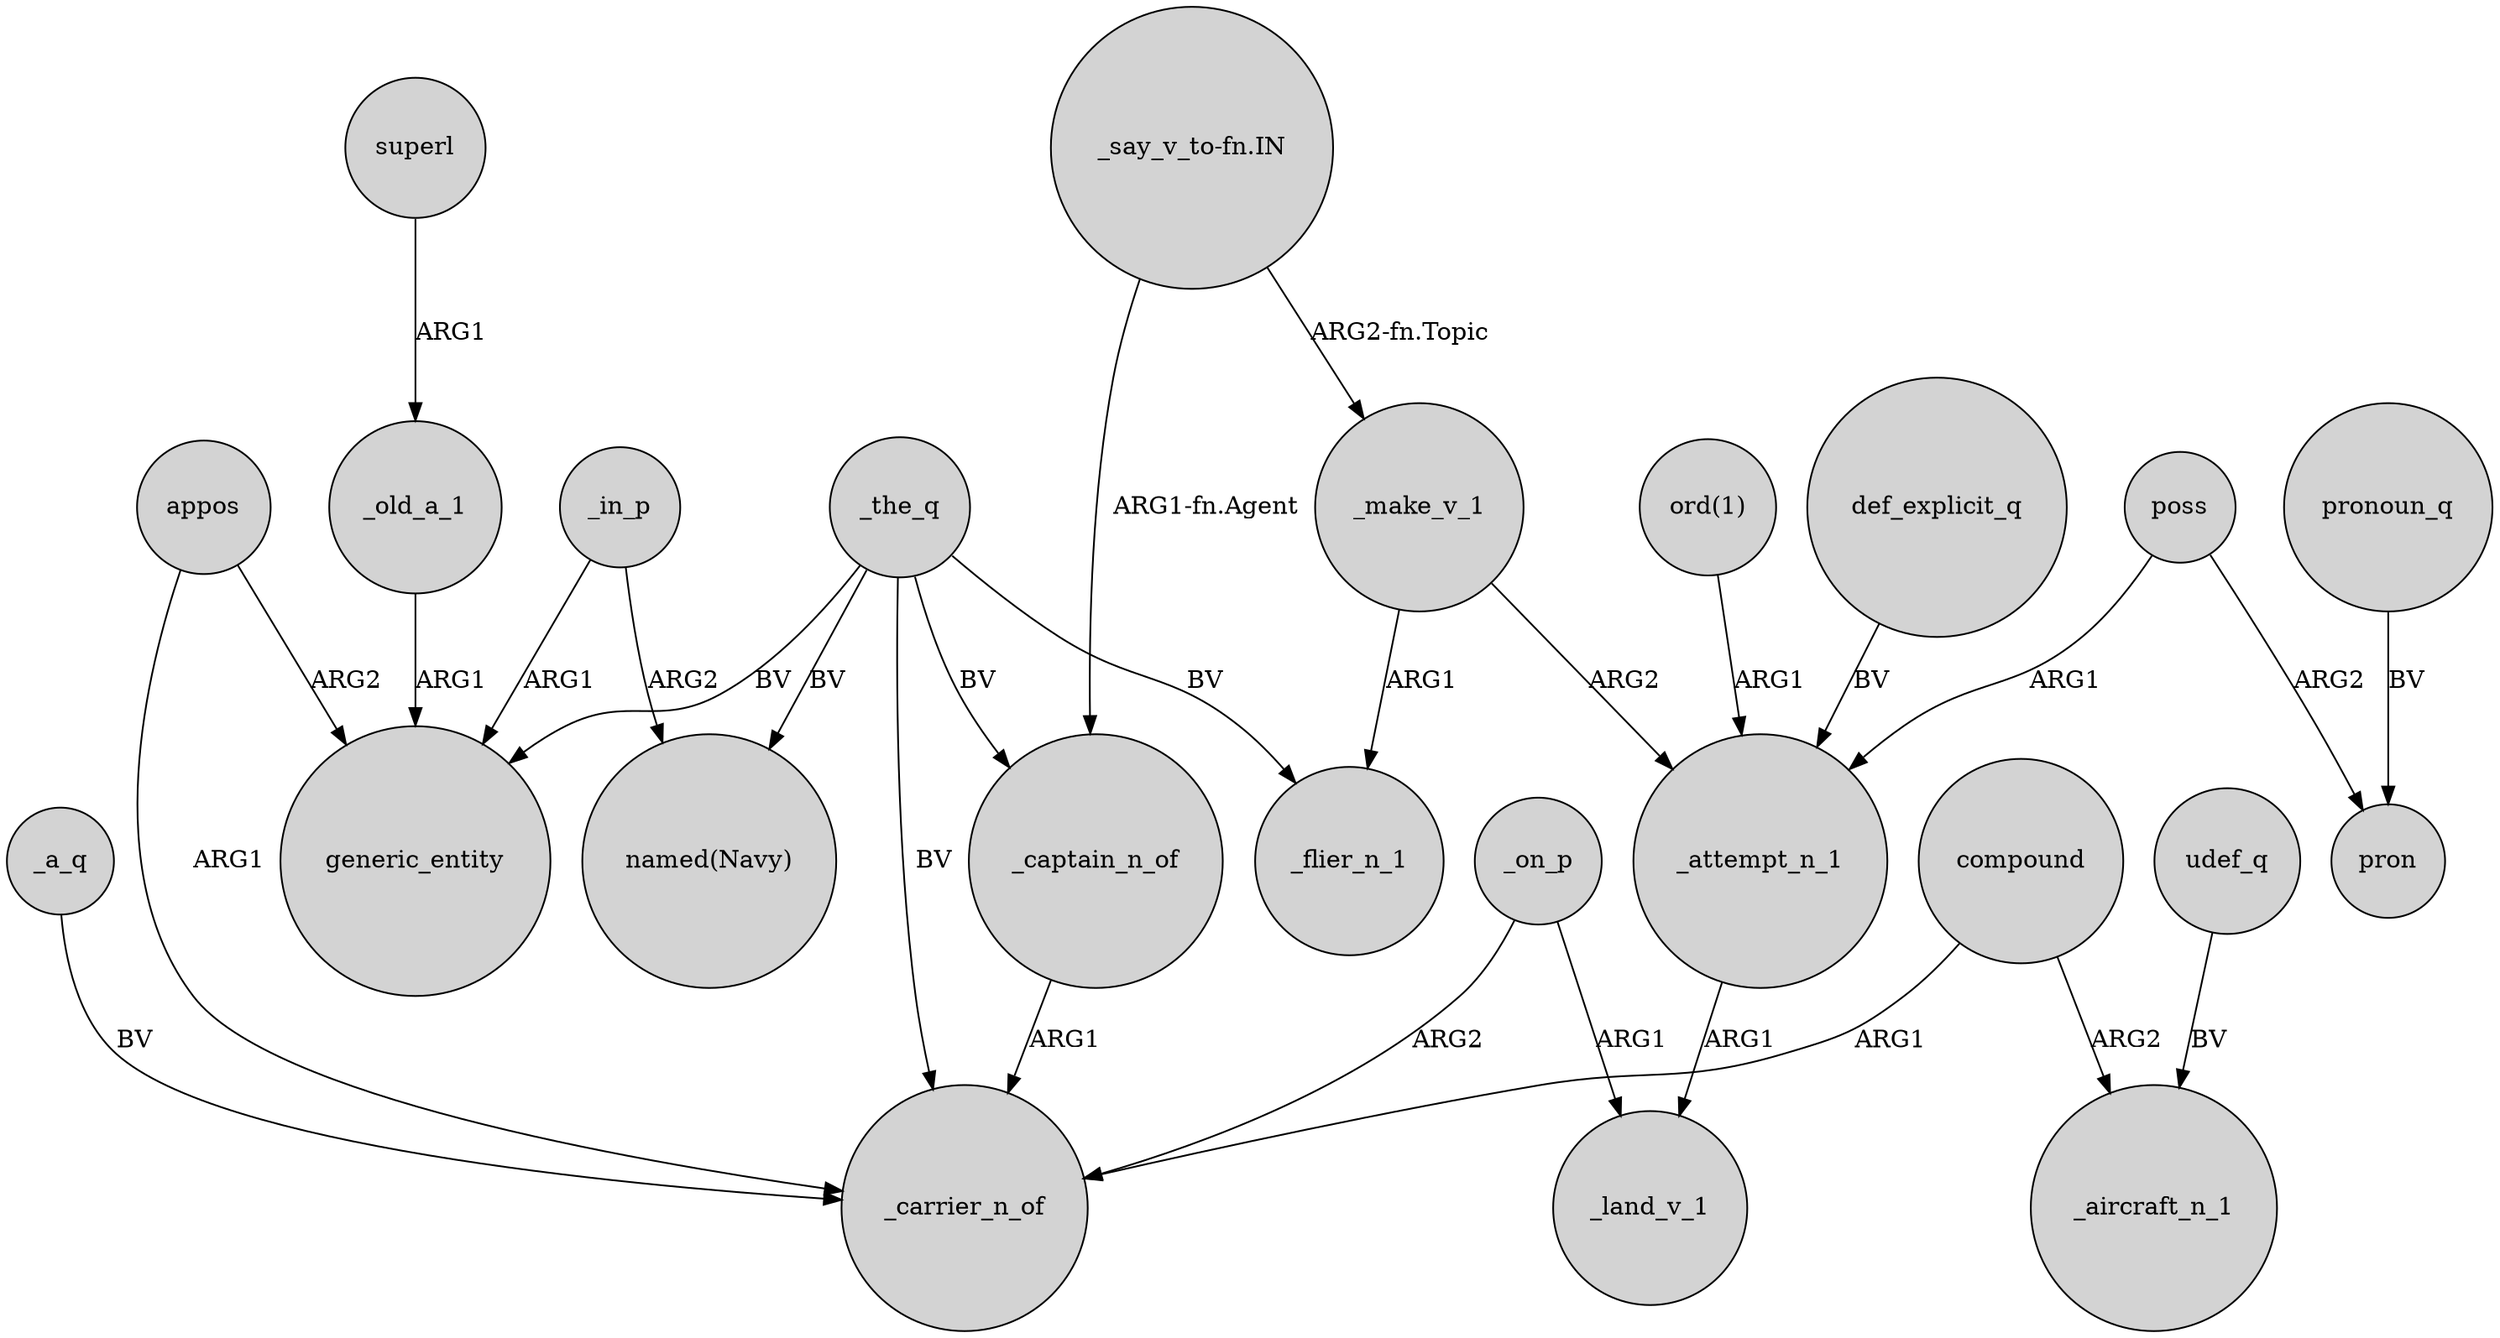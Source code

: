 digraph {
	node [shape=circle style=filled]
	_the_q -> generic_entity [label=BV]
	_the_q -> _carrier_n_of [label=BV]
	"ord(1)" -> _attempt_n_1 [label=ARG1]
	_make_v_1 -> _attempt_n_1 [label=ARG2]
	poss -> pron [label=ARG2]
	_attempt_n_1 -> _land_v_1 [label=ARG1]
	superl -> _old_a_1 [label=ARG1]
	appos -> generic_entity [label=ARG2]
	poss -> _attempt_n_1 [label=ARG1]
	compound -> _carrier_n_of [label=ARG1]
	_make_v_1 -> _flier_n_1 [label=ARG1]
	_the_q -> _flier_n_1 [label=BV]
	udef_q -> _aircraft_n_1 [label=BV]
	appos -> _carrier_n_of [label=ARG1]
	_on_p -> _carrier_n_of [label=ARG2]
	pronoun_q -> pron [label=BV]
	_the_q -> "named(Navy)" [label=BV]
	"_say_v_to-fn.IN" -> _make_v_1 [label="ARG2-fn.Topic"]
	_a_q -> _carrier_n_of [label=BV]
	_captain_n_of -> _carrier_n_of [label=ARG1]
	"_say_v_to-fn.IN" -> _captain_n_of [label="ARG1-fn.Agent"]
	def_explicit_q -> _attempt_n_1 [label=BV]
	_old_a_1 -> generic_entity [label=ARG1]
	compound -> _aircraft_n_1 [label=ARG2]
	_in_p -> "named(Navy)" [label=ARG2]
	_in_p -> generic_entity [label=ARG1]
	_the_q -> _captain_n_of [label=BV]
	_on_p -> _land_v_1 [label=ARG1]
}
